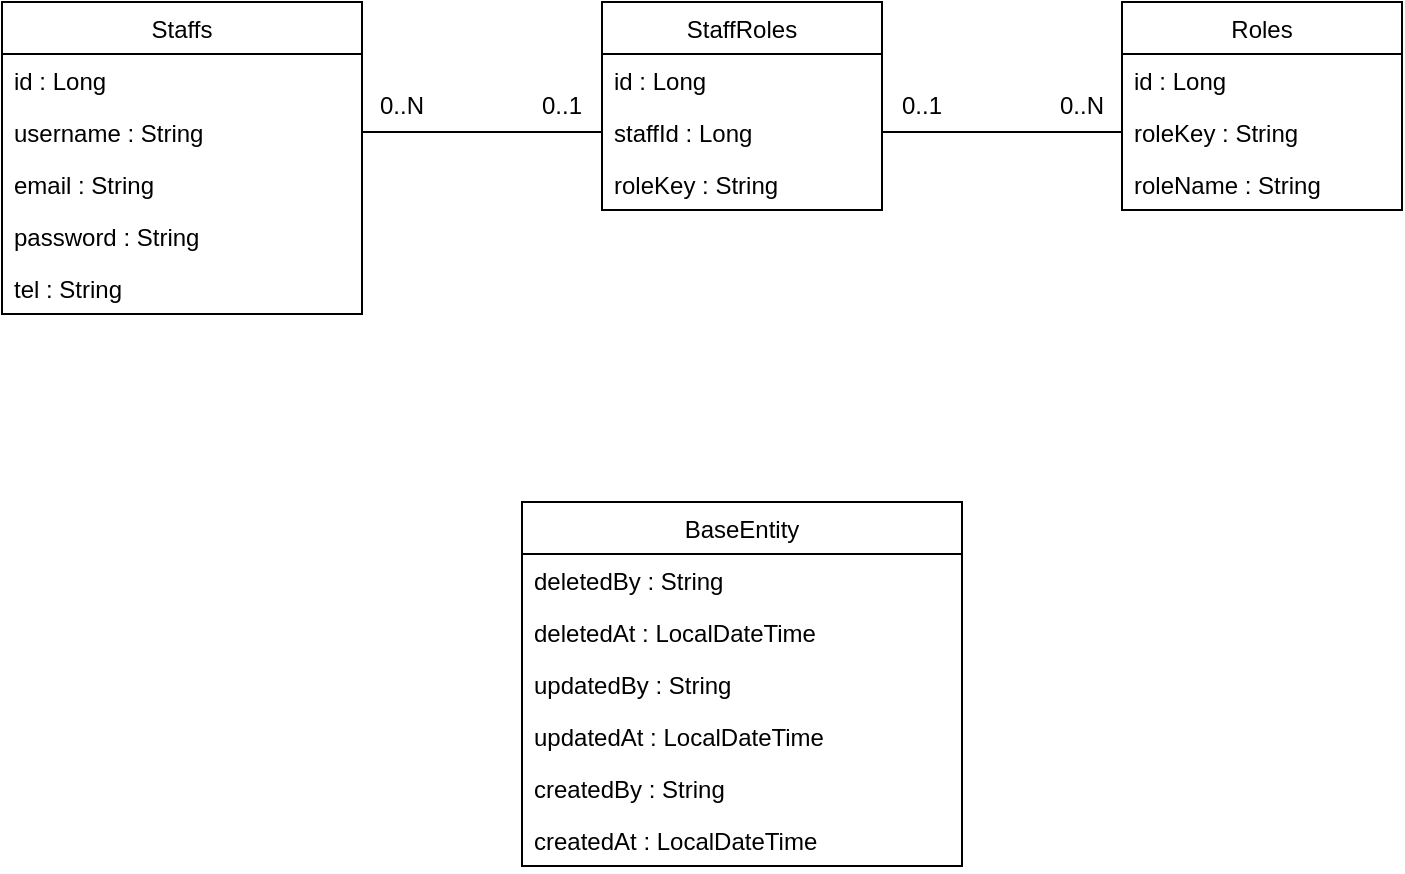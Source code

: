 <mxfile version="14.6.12" type="device"><diagram id="C5RBs43oDa-KdzZeNtuy" name="Page-1"><mxGraphModel dx="946" dy="623" grid="1" gridSize="10" guides="1" tooltips="1" connect="1" arrows="1" fold="1" page="1" pageScale="1" pageWidth="827" pageHeight="1169" math="0" shadow="0"><root><mxCell id="WIyWlLk6GJQsqaUBKTNV-0"/><mxCell id="WIyWlLk6GJQsqaUBKTNV-1" parent="WIyWlLk6GJQsqaUBKTNV-0"/><mxCell id="ILWgCX8V2UhLi6KVCIEd-4" value="Staffs" style="swimlane;fontStyle=0;childLayout=stackLayout;horizontal=1;startSize=26;fillColor=none;horizontalStack=0;resizeParent=1;resizeParentMax=0;resizeLast=0;collapsible=1;marginBottom=0;" parent="WIyWlLk6GJQsqaUBKTNV-1" vertex="1"><mxGeometry x="50" y="30" width="180" height="156" as="geometry"/></mxCell><mxCell id="ILWgCX8V2UhLi6KVCIEd-6" value="id : Long&#10;&#10;" style="text;strokeColor=none;fillColor=none;align=left;verticalAlign=top;spacingLeft=4;spacingRight=4;overflow=hidden;rotatable=0;points=[[0,0.5],[1,0.5]];portConstraint=eastwest;" parent="ILWgCX8V2UhLi6KVCIEd-4" vertex="1"><mxGeometry y="26" width="180" height="26" as="geometry"/></mxCell><mxCell id="ILWgCX8V2UhLi6KVCIEd-7" value="username : String" style="text;strokeColor=none;fillColor=none;align=left;verticalAlign=top;spacingLeft=4;spacingRight=4;overflow=hidden;rotatable=0;points=[[0,0.5],[1,0.5]];portConstraint=eastwest;" parent="ILWgCX8V2UhLi6KVCIEd-4" vertex="1"><mxGeometry y="52" width="180" height="26" as="geometry"/></mxCell><mxCell id="ILWgCX8V2UhLi6KVCIEd-10" value="email : String" style="text;strokeColor=none;fillColor=none;align=left;verticalAlign=top;spacingLeft=4;spacingRight=4;overflow=hidden;rotatable=0;points=[[0,0.5],[1,0.5]];portConstraint=eastwest;" parent="ILWgCX8V2UhLi6KVCIEd-4" vertex="1"><mxGeometry y="78" width="180" height="26" as="geometry"/></mxCell><mxCell id="ILWgCX8V2UhLi6KVCIEd-11" value="password : String&#10;" style="text;strokeColor=none;fillColor=none;align=left;verticalAlign=top;spacingLeft=4;spacingRight=4;overflow=hidden;rotatable=0;points=[[0,0.5],[1,0.5]];portConstraint=eastwest;" parent="ILWgCX8V2UhLi6KVCIEd-4" vertex="1"><mxGeometry y="104" width="180" height="26" as="geometry"/></mxCell><mxCell id="ILWgCX8V2UhLi6KVCIEd-12" value="tel : String" style="text;strokeColor=none;fillColor=none;align=left;verticalAlign=top;spacingLeft=4;spacingRight=4;overflow=hidden;rotatable=0;points=[[0,0.5],[1,0.5]];portConstraint=eastwest;" parent="ILWgCX8V2UhLi6KVCIEd-4" vertex="1"><mxGeometry y="130" width="180" height="26" as="geometry"/></mxCell><mxCell id="ILWgCX8V2UhLi6KVCIEd-20" value="StaffRoles" style="swimlane;fontStyle=0;childLayout=stackLayout;horizontal=1;startSize=26;fillColor=none;horizontalStack=0;resizeParent=1;resizeParentMax=0;resizeLast=0;collapsible=1;marginBottom=0;" parent="WIyWlLk6GJQsqaUBKTNV-1" vertex="1"><mxGeometry x="350" y="30" width="140" height="104" as="geometry"/></mxCell><mxCell id="ILWgCX8V2UhLi6KVCIEd-21" value="id : Long" style="text;strokeColor=none;fillColor=none;align=left;verticalAlign=top;spacingLeft=4;spacingRight=4;overflow=hidden;rotatable=0;points=[[0,0.5],[1,0.5]];portConstraint=eastwest;" parent="ILWgCX8V2UhLi6KVCIEd-20" vertex="1"><mxGeometry y="26" width="140" height="26" as="geometry"/></mxCell><mxCell id="ILWgCX8V2UhLi6KVCIEd-50" value="staffId : Long&#10;" style="text;strokeColor=none;fillColor=none;align=left;verticalAlign=top;spacingLeft=4;spacingRight=4;overflow=hidden;rotatable=0;points=[[0,0.5],[1,0.5]];portConstraint=eastwest;" parent="ILWgCX8V2UhLi6KVCIEd-20" vertex="1"><mxGeometry y="52" width="140" height="26" as="geometry"/></mxCell><mxCell id="ILWgCX8V2UhLi6KVCIEd-52" value="roleKey : String&#10;" style="text;strokeColor=none;fillColor=none;align=left;verticalAlign=top;spacingLeft=4;spacingRight=4;overflow=hidden;rotatable=0;points=[[0,0.5],[1,0.5]];portConstraint=eastwest;" parent="ILWgCX8V2UhLi6KVCIEd-20" vertex="1"><mxGeometry y="78" width="140" height="26" as="geometry"/></mxCell><mxCell id="ILWgCX8V2UhLi6KVCIEd-24" value="Roles" style="swimlane;fontStyle=0;childLayout=stackLayout;horizontal=1;startSize=26;fillColor=none;horizontalStack=0;resizeParent=1;resizeParentMax=0;resizeLast=0;collapsible=1;marginBottom=0;" parent="WIyWlLk6GJQsqaUBKTNV-1" vertex="1"><mxGeometry x="610" y="30" width="140" height="104" as="geometry"/></mxCell><mxCell id="ILWgCX8V2UhLi6KVCIEd-25" value="id : Long" style="text;strokeColor=none;fillColor=none;align=left;verticalAlign=top;spacingLeft=4;spacingRight=4;overflow=hidden;rotatable=0;points=[[0,0.5],[1,0.5]];portConstraint=eastwest;" parent="ILWgCX8V2UhLi6KVCIEd-24" vertex="1"><mxGeometry y="26" width="140" height="26" as="geometry"/></mxCell><mxCell id="ILWgCX8V2UhLi6KVCIEd-33" value="roleKey : String" style="text;strokeColor=none;fillColor=none;align=left;verticalAlign=top;spacingLeft=4;spacingRight=4;overflow=hidden;rotatable=0;points=[[0,0.5],[1,0.5]];portConstraint=eastwest;" parent="ILWgCX8V2UhLi6KVCIEd-24" vertex="1"><mxGeometry y="52" width="140" height="26" as="geometry"/></mxCell><mxCell id="ILWgCX8V2UhLi6KVCIEd-54" value="roleName : String&#10;" style="text;strokeColor=none;fillColor=none;align=left;verticalAlign=top;spacingLeft=4;spacingRight=4;overflow=hidden;rotatable=0;points=[[0,0.5],[1,0.5]];portConstraint=eastwest;" parent="ILWgCX8V2UhLi6KVCIEd-24" vertex="1"><mxGeometry y="78" width="140" height="26" as="geometry"/></mxCell><mxCell id="ILWgCX8V2UhLi6KVCIEd-34" value="BaseEntity" style="swimlane;fontStyle=0;childLayout=stackLayout;horizontal=1;startSize=26;fillColor=none;horizontalStack=0;resizeParent=1;resizeParentMax=0;resizeLast=0;collapsible=1;marginBottom=0;" parent="WIyWlLk6GJQsqaUBKTNV-1" vertex="1"><mxGeometry x="310" y="280" width="220" height="182" as="geometry"/></mxCell><mxCell id="ILWgCX8V2UhLi6KVCIEd-49" value="deletedBy : String" style="text;strokeColor=none;fillColor=none;align=left;verticalAlign=top;spacingLeft=4;spacingRight=4;overflow=hidden;rotatable=0;points=[[0,0.5],[1,0.5]];portConstraint=eastwest;" parent="ILWgCX8V2UhLi6KVCIEd-34" vertex="1"><mxGeometry y="26" width="220" height="26" as="geometry"/></mxCell><mxCell id="ILWgCX8V2UhLi6KVCIEd-48" value="deletedAt : LocalDateTime" style="text;strokeColor=none;fillColor=none;align=left;verticalAlign=top;spacingLeft=4;spacingRight=4;overflow=hidden;rotatable=0;points=[[0,0.5],[1,0.5]];portConstraint=eastwest;" parent="ILWgCX8V2UhLi6KVCIEd-34" vertex="1"><mxGeometry y="52" width="220" height="26" as="geometry"/></mxCell><mxCell id="ILWgCX8V2UhLi6KVCIEd-47" value="updatedBy : String" style="text;strokeColor=none;fillColor=none;align=left;verticalAlign=top;spacingLeft=4;spacingRight=4;overflow=hidden;rotatable=0;points=[[0,0.5],[1,0.5]];portConstraint=eastwest;" parent="ILWgCX8V2UhLi6KVCIEd-34" vertex="1"><mxGeometry y="78" width="220" height="26" as="geometry"/></mxCell><mxCell id="ILWgCX8V2UhLi6KVCIEd-46" value="updatedAt : LocalDateTime" style="text;strokeColor=none;fillColor=none;align=left;verticalAlign=top;spacingLeft=4;spacingRight=4;overflow=hidden;rotatable=0;points=[[0,0.5],[1,0.5]];portConstraint=eastwest;" parent="ILWgCX8V2UhLi6KVCIEd-34" vertex="1"><mxGeometry y="104" width="220" height="26" as="geometry"/></mxCell><mxCell id="ILWgCX8V2UhLi6KVCIEd-45" value="createdBy : String" style="text;strokeColor=none;fillColor=none;align=left;verticalAlign=top;spacingLeft=4;spacingRight=4;overflow=hidden;rotatable=0;points=[[0,0.5],[1,0.5]];portConstraint=eastwest;" parent="ILWgCX8V2UhLi6KVCIEd-34" vertex="1"><mxGeometry y="130" width="220" height="26" as="geometry"/></mxCell><mxCell id="ILWgCX8V2UhLi6KVCIEd-44" value="createdAt : LocalDateTime" style="text;strokeColor=none;fillColor=none;align=left;verticalAlign=top;spacingLeft=4;spacingRight=4;overflow=hidden;rotatable=0;points=[[0,0.5],[1,0.5]];portConstraint=eastwest;" parent="ILWgCX8V2UhLi6KVCIEd-34" vertex="1"><mxGeometry y="156" width="220" height="26" as="geometry"/></mxCell><mxCell id="ILWgCX8V2UhLi6KVCIEd-59" value="" style="endArrow=none;html=1;entryX=0;entryY=0.5;entryDx=0;entryDy=0;" parent="WIyWlLk6GJQsqaUBKTNV-1" source="ILWgCX8V2UhLi6KVCIEd-7" target="ILWgCX8V2UhLi6KVCIEd-50" edge="1"><mxGeometry width="50" height="50" relative="1" as="geometry"><mxPoint x="330" y="150" as="sourcePoint"/><mxPoint x="310" y="100" as="targetPoint"/></mxGeometry></mxCell><mxCell id="ILWgCX8V2UhLi6KVCIEd-60" value="0..N" style="text;html=1;strokeColor=none;fillColor=none;align=center;verticalAlign=middle;whiteSpace=wrap;rounded=0;" parent="WIyWlLk6GJQsqaUBKTNV-1" vertex="1"><mxGeometry x="230" y="72" width="40" height="20" as="geometry"/></mxCell><mxCell id="ILWgCX8V2UhLi6KVCIEd-61" value="0..1" style="text;html=1;strokeColor=none;fillColor=none;align=center;verticalAlign=middle;whiteSpace=wrap;rounded=0;" parent="WIyWlLk6GJQsqaUBKTNV-1" vertex="1"><mxGeometry x="310" y="72" width="40" height="20" as="geometry"/></mxCell><mxCell id="ILWgCX8V2UhLi6KVCIEd-62" value="0..N" style="text;html=1;strokeColor=none;fillColor=none;align=center;verticalAlign=middle;whiteSpace=wrap;rounded=0;" parent="WIyWlLk6GJQsqaUBKTNV-1" vertex="1"><mxGeometry x="570" y="72" width="40" height="20" as="geometry"/></mxCell><mxCell id="ILWgCX8V2UhLi6KVCIEd-63" value="0..1" style="text;html=1;strokeColor=none;fillColor=none;align=center;verticalAlign=middle;whiteSpace=wrap;rounded=0;" parent="WIyWlLk6GJQsqaUBKTNV-1" vertex="1"><mxGeometry x="490" y="72" width="40" height="20" as="geometry"/></mxCell><mxCell id="ILWgCX8V2UhLi6KVCIEd-68" value="" style="endArrow=none;html=1;entryX=1;entryY=0.5;entryDx=0;entryDy=0;exitX=0;exitY=0.5;exitDx=0;exitDy=0;" parent="WIyWlLk6GJQsqaUBKTNV-1" source="ILWgCX8V2UhLi6KVCIEd-33" target="ILWgCX8V2UhLi6KVCIEd-50" edge="1"><mxGeometry width="50" height="50" relative="1" as="geometry"><mxPoint x="330" y="150" as="sourcePoint"/><mxPoint x="380" y="100" as="targetPoint"/></mxGeometry></mxCell></root></mxGraphModel></diagram></mxfile>